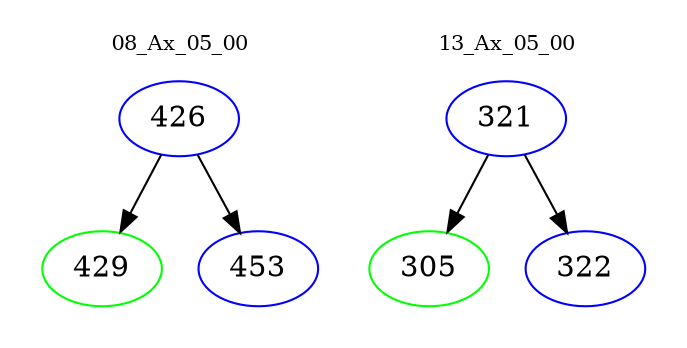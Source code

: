 digraph{
subgraph cluster_0 {
color = white
label = "08_Ax_05_00";
fontsize=10;
T0_426 [label="426", color="blue"]
T0_426 -> T0_429 [color="black"]
T0_429 [label="429", color="green"]
T0_426 -> T0_453 [color="black"]
T0_453 [label="453", color="blue"]
}
subgraph cluster_1 {
color = white
label = "13_Ax_05_00";
fontsize=10;
T1_321 [label="321", color="blue"]
T1_321 -> T1_305 [color="black"]
T1_305 [label="305", color="green"]
T1_321 -> T1_322 [color="black"]
T1_322 [label="322", color="blue"]
}
}

